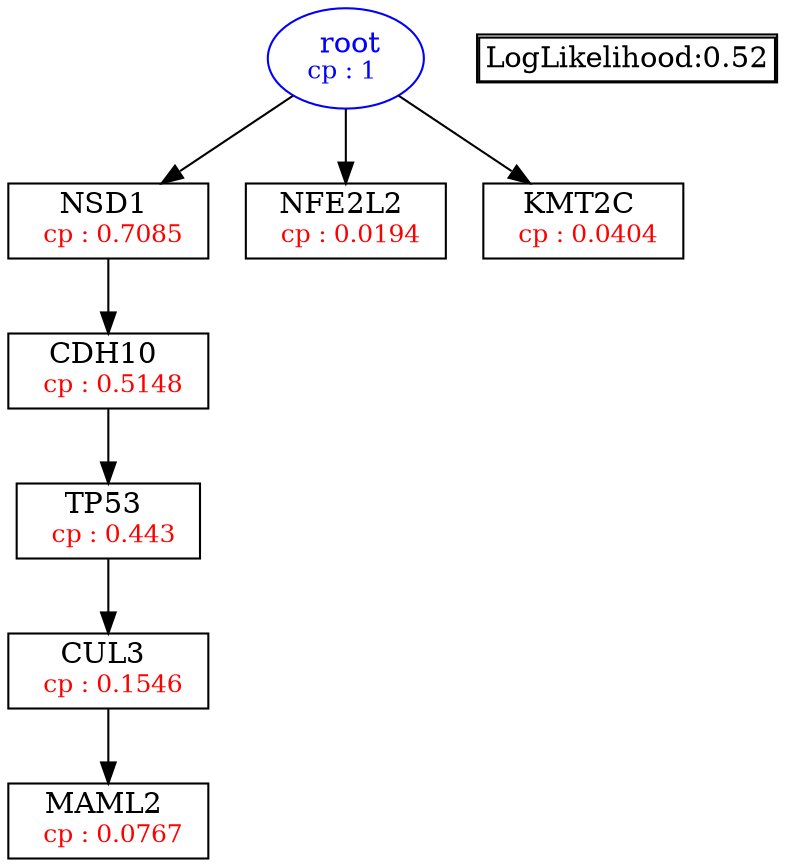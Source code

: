 digraph tree {
    "root" [label=<<font color='Blue'> root</font><br/><font color='Blue' POINT-SIZE='12'>cp : 1 </font>>, shape=oval, color=Blue];
    "S3" [label =<NSD1 <br/> <font color='Red' POINT-SIZE='12'> cp : 0.7085 </font>>, shape=box];
    "S2" [label =<CDH10 <br/> <font color='Red' POINT-SIZE='12'> cp : 0.5148 </font>>, shape=box];
    "S1" [label =<TP53 <br/> <font color='Red' POINT-SIZE='12'> cp : 0.443 </font>>, shape=box];
    "S4" [label =<CUL3 <br/> <font color='Red' POINT-SIZE='12'> cp : 0.1546 </font>>, shape=box];
    "S5" [label =<MAML2 <br/> <font color='Red' POINT-SIZE='12'> cp : 0.0767 </font>>, shape=box];
    "S6" [label =<NFE2L2 <br/> <font color='Red' POINT-SIZE='12'> cp : 0.0194 </font>>, shape=box];
    "S7" [label =<KMT2C <br/> <font color='Red' POINT-SIZE='12'> cp : 0.0404 </font>>, shape=box];
    "root" -> "S3";
    "root" -> "S6";
    "root" -> "S7";
    "S3" -> "S2";
    "S2" -> "S1";
    "S1" -> "S4";
    "S4" -> "S5";

    node[shape=plaintext]
    fontsize="10"
    struct1 [label=
    <<TABLE BORDER="1" CELLBORDER="1" CELLSPACING="0" >
    <TR><TD ALIGN="LEFT">LogLikelihood:0.52</TD></TR>
    </TABLE>>];

}
